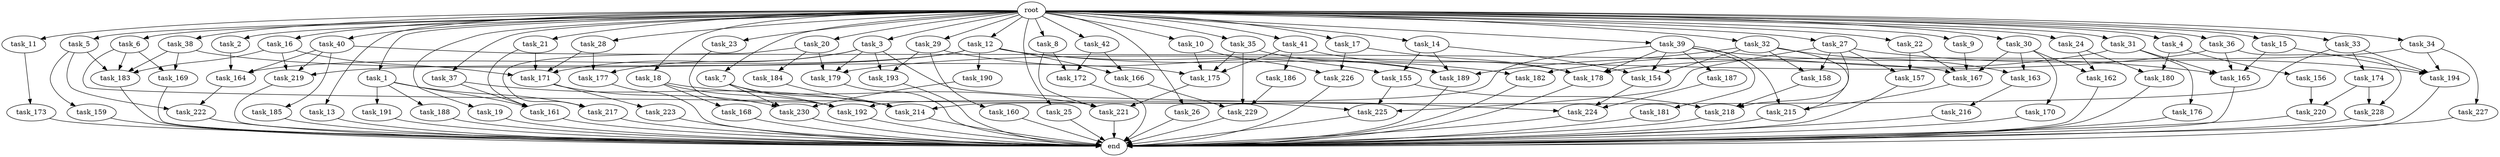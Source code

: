 digraph G {
  root [size="0.000000"];
  task_1 [size="1024.000000"];
  task_2 [size="1024.000000"];
  task_3 [size="1024.000000"];
  task_4 [size="1024.000000"];
  task_5 [size="1024.000000"];
  task_6 [size="1024.000000"];
  task_7 [size="1024.000000"];
  task_8 [size="1024.000000"];
  task_9 [size="1024.000000"];
  task_10 [size="1024.000000"];
  task_11 [size="1024.000000"];
  task_12 [size="1024.000000"];
  task_13 [size="1024.000000"];
  task_14 [size="1024.000000"];
  task_15 [size="1024.000000"];
  task_16 [size="1024.000000"];
  task_17 [size="1024.000000"];
  task_18 [size="1024.000000"];
  task_19 [size="1024.000000"];
  task_20 [size="1024.000000"];
  task_21 [size="1024.000000"];
  task_22 [size="1024.000000"];
  task_23 [size="1024.000000"];
  task_24 [size="1024.000000"];
  task_25 [size="1024.000000"];
  task_26 [size="1024.000000"];
  task_27 [size="1024.000000"];
  task_28 [size="1024.000000"];
  task_29 [size="1024.000000"];
  task_30 [size="1024.000000"];
  task_31 [size="1024.000000"];
  task_32 [size="1024.000000"];
  task_33 [size="1024.000000"];
  task_34 [size="1024.000000"];
  task_35 [size="1024.000000"];
  task_36 [size="1024.000000"];
  task_37 [size="1024.000000"];
  task_38 [size="1024.000000"];
  task_39 [size="1024.000000"];
  task_40 [size="1024.000000"];
  task_41 [size="1024.000000"];
  task_42 [size="1024.000000"];
  task_154 [size="1829656068096.000000"];
  task_155 [size="1717986918400.000000"];
  task_156 [size="858993459200.000000"];
  task_157 [size="523986010112.000000"];
  task_158 [size="635655159808.000000"];
  task_159 [size="549755813888.000000"];
  task_160 [size="309237645312.000000"];
  task_161 [size="1314259992576.000000"];
  task_162 [size="343597383680.000000"];
  task_163 [size="455266533376.000000"];
  task_164 [size="1632087572480.000000"];
  task_165 [size="1116691496960.000000"];
  task_166 [size="1408749273088.000000"];
  task_167 [size="1735166787584.000000"];
  task_168 [size="137438953472.000000"];
  task_169 [size="635655159808.000000"];
  task_170 [size="34359738368.000000"];
  task_171 [size="1477468749824.000000"];
  task_172 [size="1245540515840.000000"];
  task_173 [size="77309411328.000000"];
  task_174 [size="309237645312.000000"];
  task_175 [size="2241972928512.000000"];
  task_176 [size="214748364800.000000"];
  task_177 [size="841813590016.000000"];
  task_178 [size="2319282339840.000000"];
  task_179 [size="712964571136.000000"];
  task_180 [size="1168231104512.000000"];
  task_181 [size="549755813888.000000"];
  task_182 [size="1073741824000.000000"];
  task_183 [size="1606317768704.000000"];
  task_184 [size="77309411328.000000"];
  task_185 [size="695784701952.000000"];
  task_186 [size="858993459200.000000"];
  task_187 [size="549755813888.000000"];
  task_188 [size="549755813888.000000"];
  task_189 [size="2448131358720.000000"];
  task_190 [size="858993459200.000000"];
  task_191 [size="549755813888.000000"];
  task_192 [size="2241972928512.000000"];
  task_193 [size="730144440320.000000"];
  task_194 [size="876173328384.000000"];
  task_214 [size="2576980377600.000000"];
  task_215 [size="1520418422784.000000"];
  task_216 [size="77309411328.000000"];
  task_217 [size="627065225216.000000"];
  task_218 [size="1151051235328.000000"];
  task_219 [size="1975684956160.000000"];
  task_220 [size="154618822656.000000"];
  task_221 [size="1692217114624.000000"];
  task_222 [size="1099511627776.000000"];
  task_223 [size="214748364800.000000"];
  task_224 [size="1279900254208.000000"];
  task_225 [size="1494648619008.000000"];
  task_226 [size="1005022347264.000000"];
  task_227 [size="214748364800.000000"];
  task_228 [size="292057776128.000000"];
  task_229 [size="970662608896.000000"];
  task_230 [size="1382979469312.000000"];
  end [size="0.000000"];

  root -> task_1 [size="1.000000"];
  root -> task_2 [size="1.000000"];
  root -> task_3 [size="1.000000"];
  root -> task_4 [size="1.000000"];
  root -> task_5 [size="1.000000"];
  root -> task_6 [size="1.000000"];
  root -> task_7 [size="1.000000"];
  root -> task_8 [size="1.000000"];
  root -> task_9 [size="1.000000"];
  root -> task_10 [size="1.000000"];
  root -> task_11 [size="1.000000"];
  root -> task_12 [size="1.000000"];
  root -> task_13 [size="1.000000"];
  root -> task_14 [size="1.000000"];
  root -> task_15 [size="1.000000"];
  root -> task_16 [size="1.000000"];
  root -> task_17 [size="1.000000"];
  root -> task_18 [size="1.000000"];
  root -> task_19 [size="1.000000"];
  root -> task_20 [size="1.000000"];
  root -> task_21 [size="1.000000"];
  root -> task_22 [size="1.000000"];
  root -> task_23 [size="1.000000"];
  root -> task_24 [size="1.000000"];
  root -> task_25 [size="1.000000"];
  root -> task_26 [size="1.000000"];
  root -> task_27 [size="1.000000"];
  root -> task_28 [size="1.000000"];
  root -> task_29 [size="1.000000"];
  root -> task_30 [size="1.000000"];
  root -> task_31 [size="1.000000"];
  root -> task_32 [size="1.000000"];
  root -> task_33 [size="1.000000"];
  root -> task_34 [size="1.000000"];
  root -> task_35 [size="1.000000"];
  root -> task_36 [size="1.000000"];
  root -> task_37 [size="1.000000"];
  root -> task_38 [size="1.000000"];
  root -> task_39 [size="1.000000"];
  root -> task_40 [size="1.000000"];
  root -> task_41 [size="1.000000"];
  root -> task_42 [size="1.000000"];
  task_1 -> task_161 [size="536870912.000000"];
  task_1 -> task_188 [size="536870912.000000"];
  task_1 -> task_191 [size="536870912.000000"];
  task_1 -> task_217 [size="536870912.000000"];
  task_2 -> task_164 [size="75497472.000000"];
  task_3 -> task_171 [size="411041792.000000"];
  task_3 -> task_177 [size="411041792.000000"];
  task_3 -> task_179 [size="411041792.000000"];
  task_3 -> task_193 [size="411041792.000000"];
  task_3 -> task_224 [size="411041792.000000"];
  task_4 -> task_156 [size="838860800.000000"];
  task_4 -> task_180 [size="838860800.000000"];
  task_5 -> task_159 [size="536870912.000000"];
  task_5 -> task_183 [size="536870912.000000"];
  task_5 -> task_222 [size="536870912.000000"];
  task_6 -> task_169 [size="411041792.000000"];
  task_6 -> task_183 [size="411041792.000000"];
  task_6 -> task_225 [size="411041792.000000"];
  task_7 -> task_192 [size="838860800.000000"];
  task_7 -> task_214 [size="838860800.000000"];
  task_7 -> task_230 [size="838860800.000000"];
  task_8 -> task_172 [size="679477248.000000"];
  task_8 -> task_221 [size="679477248.000000"];
  task_9 -> task_167 [size="679477248.000000"];
  task_10 -> task_175 [size="301989888.000000"];
  task_10 -> task_226 [size="301989888.000000"];
  task_11 -> task_173 [size="75497472.000000"];
  task_12 -> task_155 [size="838860800.000000"];
  task_12 -> task_164 [size="838860800.000000"];
  task_12 -> task_166 [size="838860800.000000"];
  task_12 -> task_182 [size="838860800.000000"];
  task_12 -> task_190 [size="838860800.000000"];
  task_12 -> task_219 [size="838860800.000000"];
  task_13 -> end [size="1.000000"];
  task_14 -> task_154 [size="838860800.000000"];
  task_14 -> task_155 [size="838860800.000000"];
  task_14 -> task_189 [size="838860800.000000"];
  task_15 -> task_165 [size="134217728.000000"];
  task_15 -> task_194 [size="134217728.000000"];
  task_16 -> task_171 [size="411041792.000000"];
  task_16 -> task_183 [size="411041792.000000"];
  task_16 -> task_219 [size="411041792.000000"];
  task_17 -> task_178 [size="679477248.000000"];
  task_17 -> task_226 [size="679477248.000000"];
  task_18 -> task_168 [size="134217728.000000"];
  task_18 -> task_192 [size="134217728.000000"];
  task_18 -> task_221 [size="134217728.000000"];
  task_19 -> end [size="1.000000"];
  task_20 -> task_179 [size="75497472.000000"];
  task_20 -> task_184 [size="75497472.000000"];
  task_20 -> task_217 [size="75497472.000000"];
  task_21 -> task_161 [size="209715200.000000"];
  task_21 -> task_171 [size="209715200.000000"];
  task_22 -> task_157 [size="301989888.000000"];
  task_22 -> task_167 [size="301989888.000000"];
  task_23 -> task_192 [size="679477248.000000"];
  task_24 -> task_162 [size="301989888.000000"];
  task_24 -> task_180 [size="301989888.000000"];
  task_25 -> end [size="1.000000"];
  task_26 -> end [size="1.000000"];
  task_27 -> task_157 [size="209715200.000000"];
  task_27 -> task_158 [size="209715200.000000"];
  task_27 -> task_194 [size="209715200.000000"];
  task_27 -> task_218 [size="209715200.000000"];
  task_27 -> task_225 [size="209715200.000000"];
  task_28 -> task_171 [size="411041792.000000"];
  task_28 -> task_177 [size="411041792.000000"];
  task_29 -> task_160 [size="301989888.000000"];
  task_29 -> task_189 [size="301989888.000000"];
  task_29 -> task_193 [size="301989888.000000"];
  task_30 -> task_162 [size="33554432.000000"];
  task_30 -> task_163 [size="33554432.000000"];
  task_30 -> task_167 [size="33554432.000000"];
  task_30 -> task_170 [size="33554432.000000"];
  task_31 -> task_165 [size="209715200.000000"];
  task_31 -> task_176 [size="209715200.000000"];
  task_31 -> task_182 [size="209715200.000000"];
  task_32 -> task_154 [size="411041792.000000"];
  task_32 -> task_158 [size="411041792.000000"];
  task_32 -> task_163 [size="411041792.000000"];
  task_32 -> task_189 [size="411041792.000000"];
  task_32 -> task_215 [size="411041792.000000"];
  task_33 -> task_174 [size="301989888.000000"];
  task_33 -> task_194 [size="301989888.000000"];
  task_33 -> task_214 [size="301989888.000000"];
  task_34 -> task_178 [size="209715200.000000"];
  task_34 -> task_194 [size="209715200.000000"];
  task_34 -> task_227 [size="209715200.000000"];
  task_35 -> task_175 [size="838860800.000000"];
  task_35 -> task_189 [size="838860800.000000"];
  task_35 -> task_229 [size="838860800.000000"];
  task_36 -> task_165 [size="209715200.000000"];
  task_36 -> task_179 [size="209715200.000000"];
  task_36 -> task_228 [size="209715200.000000"];
  task_37 -> task_161 [size="536870912.000000"];
  task_37 -> task_214 [size="536870912.000000"];
  task_38 -> task_169 [size="209715200.000000"];
  task_38 -> task_175 [size="209715200.000000"];
  task_38 -> task_183 [size="209715200.000000"];
  task_39 -> task_154 [size="536870912.000000"];
  task_39 -> task_165 [size="536870912.000000"];
  task_39 -> task_178 [size="536870912.000000"];
  task_39 -> task_181 [size="536870912.000000"];
  task_39 -> task_187 [size="536870912.000000"];
  task_39 -> task_192 [size="536870912.000000"];
  task_39 -> task_215 [size="536870912.000000"];
  task_40 -> task_164 [size="679477248.000000"];
  task_40 -> task_167 [size="679477248.000000"];
  task_40 -> task_185 [size="679477248.000000"];
  task_40 -> task_219 [size="679477248.000000"];
  task_41 -> task_175 [size="838860800.000000"];
  task_41 -> task_178 [size="838860800.000000"];
  task_41 -> task_186 [size="838860800.000000"];
  task_42 -> task_166 [size="536870912.000000"];
  task_42 -> task_172 [size="536870912.000000"];
  task_154 -> task_224 [size="301989888.000000"];
  task_155 -> task_218 [size="838860800.000000"];
  task_155 -> task_225 [size="838860800.000000"];
  task_156 -> task_220 [size="75497472.000000"];
  task_157 -> end [size="1.000000"];
  task_158 -> task_218 [size="75497472.000000"];
  task_159 -> end [size="1.000000"];
  task_160 -> end [size="1.000000"];
  task_161 -> end [size="1.000000"];
  task_162 -> end [size="1.000000"];
  task_163 -> task_216 [size="75497472.000000"];
  task_164 -> task_222 [size="536870912.000000"];
  task_165 -> end [size="1.000000"];
  task_166 -> task_229 [size="75497472.000000"];
  task_167 -> task_215 [size="536870912.000000"];
  task_168 -> end [size="1.000000"];
  task_169 -> end [size="1.000000"];
  task_170 -> end [size="1.000000"];
  task_171 -> task_223 [size="209715200.000000"];
  task_171 -> task_230 [size="209715200.000000"];
  task_172 -> end [size="1.000000"];
  task_173 -> end [size="1.000000"];
  task_174 -> task_220 [size="75497472.000000"];
  task_174 -> task_228 [size="75497472.000000"];
  task_175 -> task_221 [size="838860800.000000"];
  task_176 -> end [size="1.000000"];
  task_177 -> end [size="1.000000"];
  task_178 -> end [size="1.000000"];
  task_179 -> end [size="1.000000"];
  task_180 -> end [size="1.000000"];
  task_181 -> end [size="1.000000"];
  task_182 -> end [size="1.000000"];
  task_183 -> end [size="1.000000"];
  task_184 -> task_214 [size="838860800.000000"];
  task_185 -> end [size="1.000000"];
  task_186 -> task_229 [size="33554432.000000"];
  task_187 -> task_224 [size="536870912.000000"];
  task_188 -> end [size="1.000000"];
  task_189 -> end [size="1.000000"];
  task_190 -> task_230 [size="301989888.000000"];
  task_191 -> end [size="1.000000"];
  task_192 -> end [size="1.000000"];
  task_193 -> end [size="1.000000"];
  task_194 -> end [size="1.000000"];
  task_214 -> end [size="1.000000"];
  task_215 -> end [size="1.000000"];
  task_216 -> end [size="1.000000"];
  task_217 -> end [size="1.000000"];
  task_218 -> end [size="1.000000"];
  task_219 -> end [size="1.000000"];
  task_220 -> end [size="1.000000"];
  task_221 -> end [size="1.000000"];
  task_222 -> end [size="1.000000"];
  task_223 -> end [size="1.000000"];
  task_224 -> end [size="1.000000"];
  task_225 -> end [size="1.000000"];
  task_226 -> end [size="1.000000"];
  task_227 -> end [size="1.000000"];
  task_228 -> end [size="1.000000"];
  task_229 -> end [size="1.000000"];
  task_230 -> end [size="1.000000"];
}
